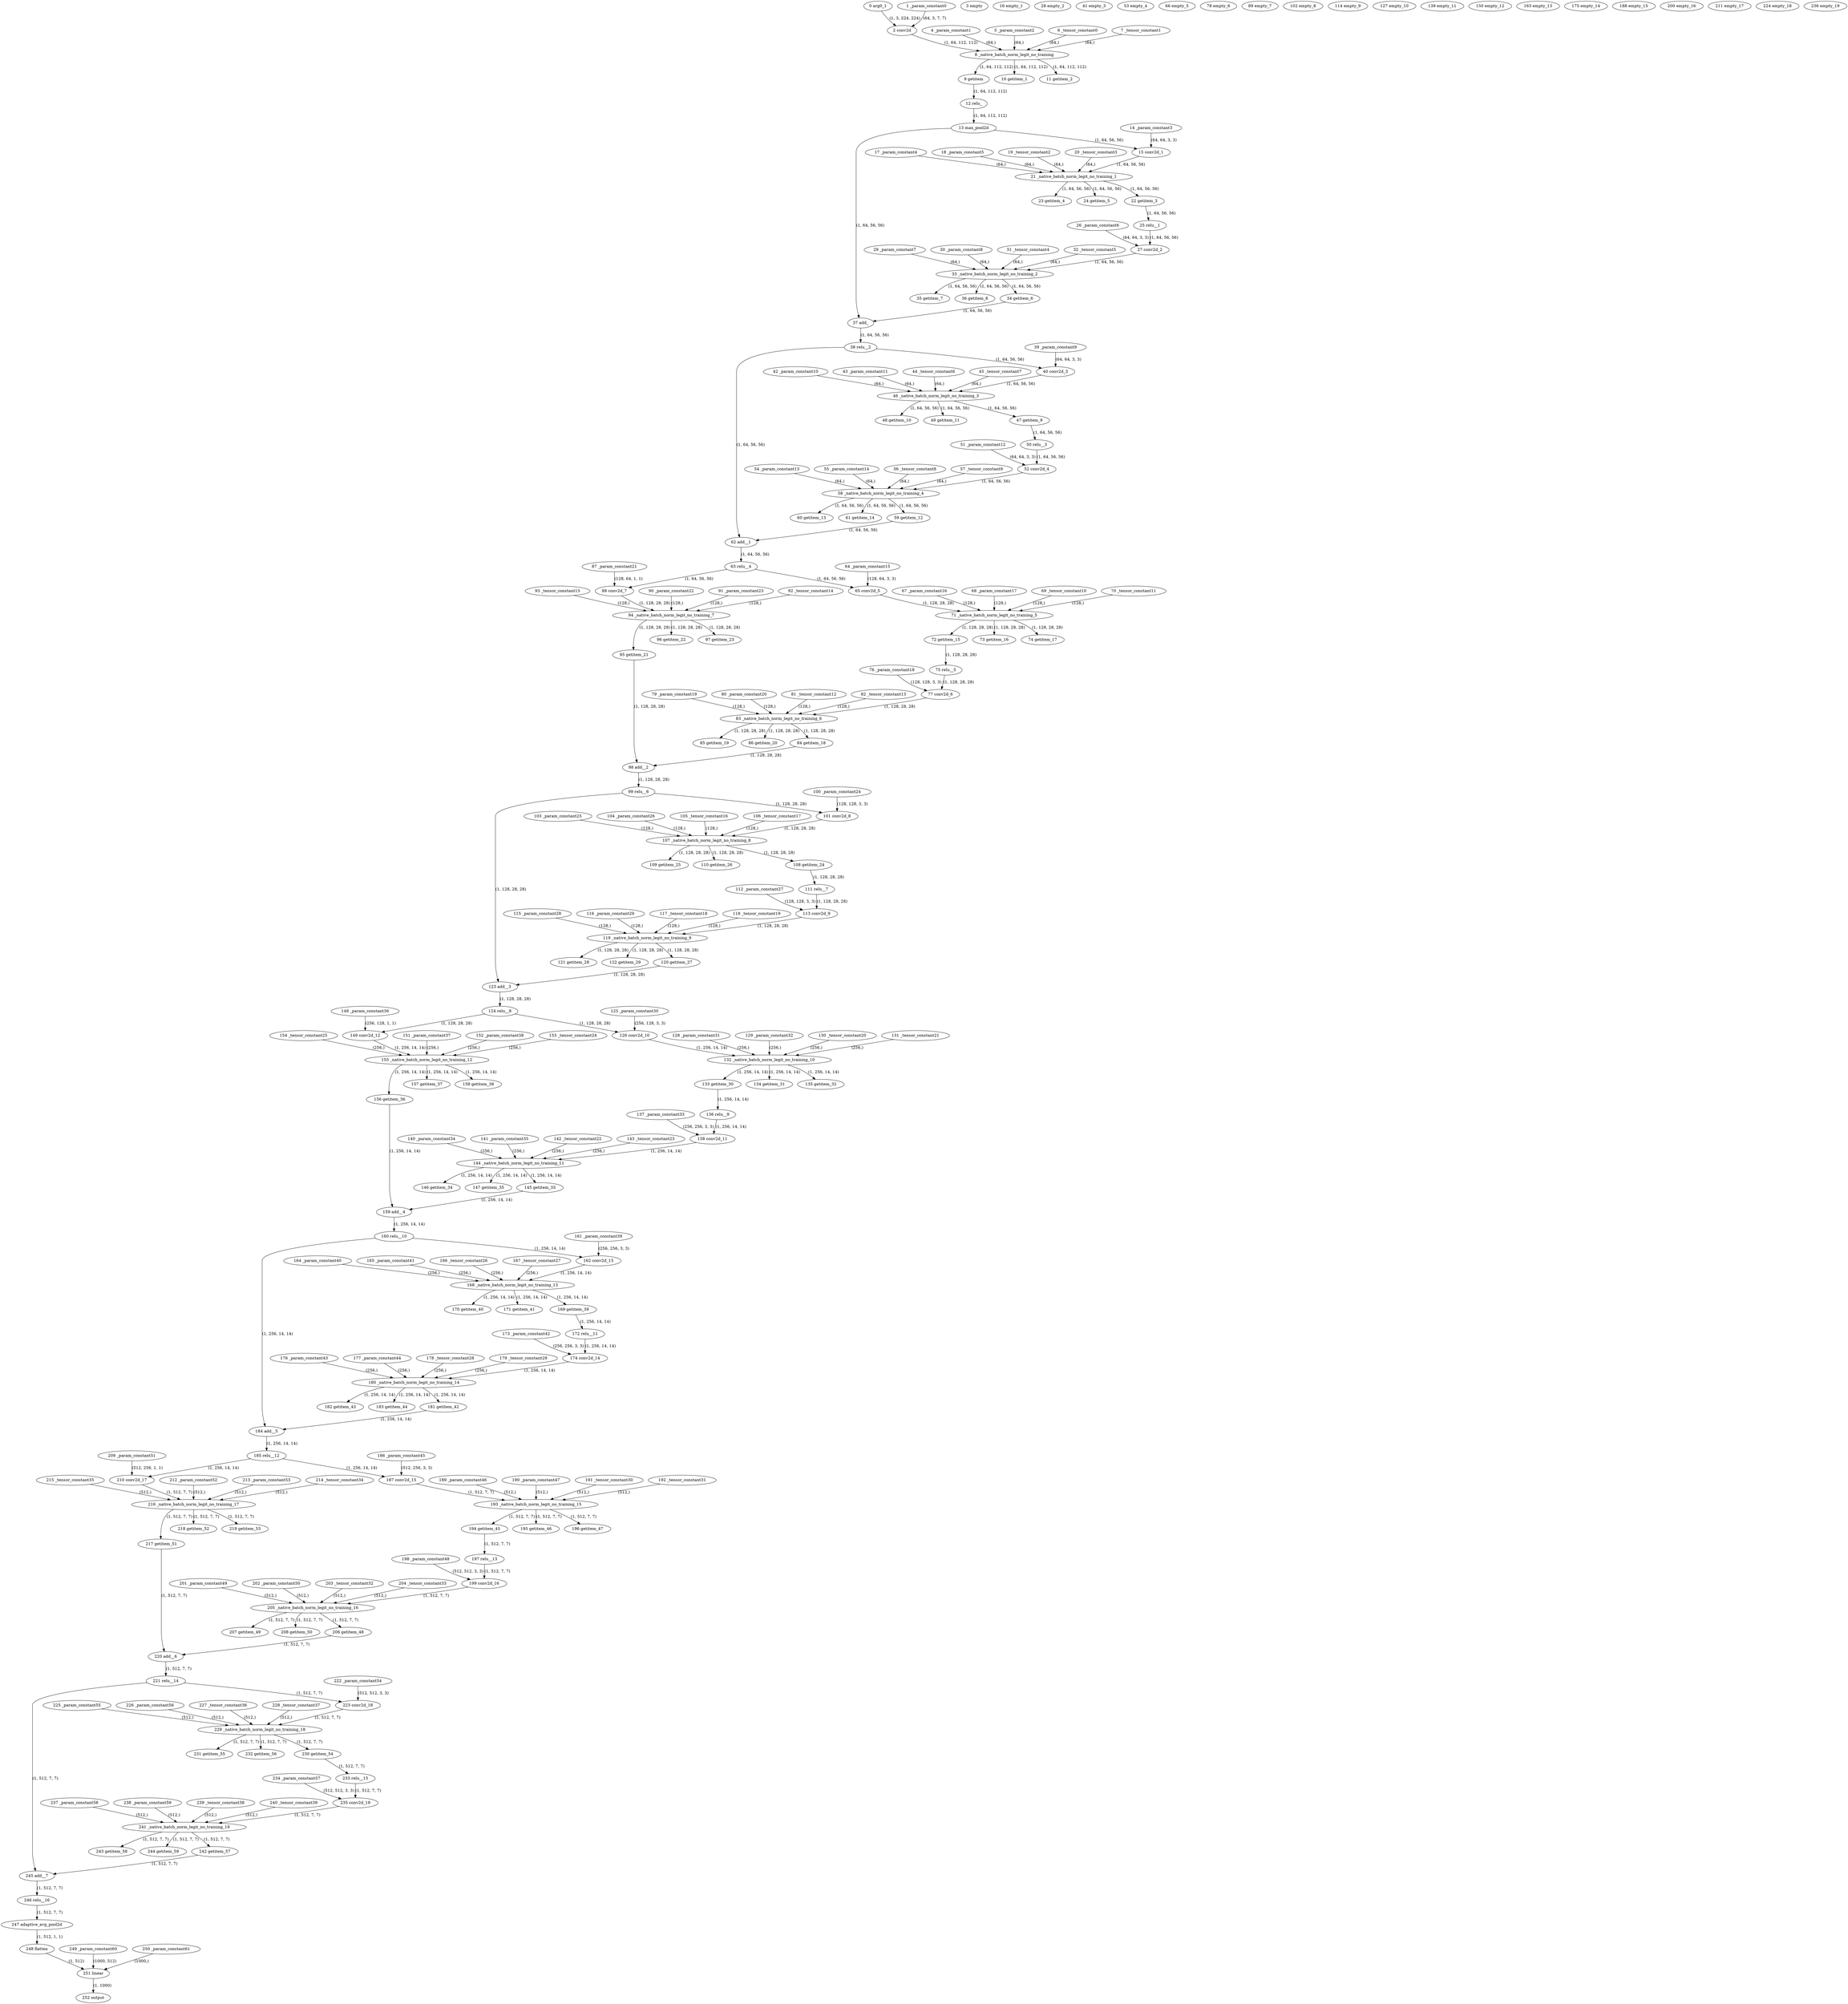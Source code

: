 strict digraph  {
"0 arg0_1" [id=0, type=input];
"1 _param_constant0" [id=1, type=get_attr];
"2 conv2d" [id=2, type=conv2d];
"3 empty" [id=3, type=empty];
"4 _param_constant1" [id=4, type=get_attr];
"5 _param_constant2" [id=5, type=get_attr];
"6 _tensor_constant0" [id=6, type=get_attr];
"7 _tensor_constant1" [id=7, type=get_attr];
"8 _native_batch_norm_legit_no_training" [id=8, type=_native_batch_norm_legit_no_training];
"9 getitem" [id=9, type=__getitem__];
"10 getitem_1" [id=10, type=__getitem__];
"11 getitem_2" [id=11, type=__getitem__];
"12 relu_" [id=12, type=relu_];
"13 max_pool2d" [id=13, type=max_pool2d];
"14 _param_constant3" [id=14, type=get_attr];
"15 conv2d_1" [id=15, type=conv2d];
"16 empty_1" [id=16, type=empty];
"17 _param_constant4" [id=17, type=get_attr];
"18 _param_constant5" [id=18, type=get_attr];
"19 _tensor_constant2" [id=19, type=get_attr];
"20 _tensor_constant3" [id=20, type=get_attr];
"21 _native_batch_norm_legit_no_training_1" [id=21, type=_native_batch_norm_legit_no_training];
"22 getitem_3" [id=22, type=__getitem__];
"23 getitem_4" [id=23, type=__getitem__];
"24 getitem_5" [id=24, type=__getitem__];
"25 relu__1" [id=25, type=relu_];
"26 _param_constant6" [id=26, type=get_attr];
"27 conv2d_2" [id=27, type=conv2d];
"28 empty_2" [id=28, type=empty];
"29 _param_constant7" [id=29, type=get_attr];
"30 _param_constant8" [id=30, type=get_attr];
"31 _tensor_constant4" [id=31, type=get_attr];
"32 _tensor_constant5" [id=32, type=get_attr];
"33 _native_batch_norm_legit_no_training_2" [id=33, type=_native_batch_norm_legit_no_training];
"34 getitem_6" [id=34, type=__getitem__];
"35 getitem_7" [id=35, type=__getitem__];
"36 getitem_8" [id=36, type=__getitem__];
"37 add_" [id=37, type=add_];
"38 relu__2" [id=38, type=relu_];
"39 _param_constant9" [id=39, type=get_attr];
"40 conv2d_3" [id=40, type=conv2d];
"41 empty_3" [id=41, type=empty];
"42 _param_constant10" [id=42, type=get_attr];
"43 _param_constant11" [id=43, type=get_attr];
"44 _tensor_constant6" [id=44, type=get_attr];
"45 _tensor_constant7" [id=45, type=get_attr];
"46 _native_batch_norm_legit_no_training_3" [id=46, type=_native_batch_norm_legit_no_training];
"47 getitem_9" [id=47, type=__getitem__];
"48 getitem_10" [id=48, type=__getitem__];
"49 getitem_11" [id=49, type=__getitem__];
"50 relu__3" [id=50, type=relu_];
"51 _param_constant12" [id=51, type=get_attr];
"52 conv2d_4" [id=52, type=conv2d];
"53 empty_4" [id=53, type=empty];
"54 _param_constant13" [id=54, type=get_attr];
"55 _param_constant14" [id=55, type=get_attr];
"56 _tensor_constant8" [id=56, type=get_attr];
"57 _tensor_constant9" [id=57, type=get_attr];
"58 _native_batch_norm_legit_no_training_4" [id=58, type=_native_batch_norm_legit_no_training];
"59 getitem_12" [id=59, type=__getitem__];
"60 getitem_13" [id=60, type=__getitem__];
"61 getitem_14" [id=61, type=__getitem__];
"62 add__1" [id=62, type=add_];
"63 relu__4" [id=63, type=relu_];
"64 _param_constant15" [id=64, type=get_attr];
"65 conv2d_5" [id=65, type=conv2d];
"66 empty_5" [id=66, type=empty];
"67 _param_constant16" [id=67, type=get_attr];
"68 _param_constant17" [id=68, type=get_attr];
"69 _tensor_constant10" [id=69, type=get_attr];
"70 _tensor_constant11" [id=70, type=get_attr];
"71 _native_batch_norm_legit_no_training_5" [id=71, type=_native_batch_norm_legit_no_training];
"72 getitem_15" [id=72, type=__getitem__];
"73 getitem_16" [id=73, type=__getitem__];
"74 getitem_17" [id=74, type=__getitem__];
"75 relu__5" [id=75, type=relu_];
"76 _param_constant18" [id=76, type=get_attr];
"77 conv2d_6" [id=77, type=conv2d];
"78 empty_6" [id=78, type=empty];
"79 _param_constant19" [id=79, type=get_attr];
"80 _param_constant20" [id=80, type=get_attr];
"81 _tensor_constant12" [id=81, type=get_attr];
"82 _tensor_constant13" [id=82, type=get_attr];
"83 _native_batch_norm_legit_no_training_6" [id=83, type=_native_batch_norm_legit_no_training];
"84 getitem_18" [id=84, type=__getitem__];
"85 getitem_19" [id=85, type=__getitem__];
"86 getitem_20" [id=86, type=__getitem__];
"87 _param_constant21" [id=87, type=get_attr];
"88 conv2d_7" [id=88, type=conv2d];
"89 empty_7" [id=89, type=empty];
"90 _param_constant22" [id=90, type=get_attr];
"91 _param_constant23" [id=91, type=get_attr];
"92 _tensor_constant14" [id=92, type=get_attr];
"93 _tensor_constant15" [id=93, type=get_attr];
"94 _native_batch_norm_legit_no_training_7" [id=94, type=_native_batch_norm_legit_no_training];
"95 getitem_21" [id=95, type=__getitem__];
"96 getitem_22" [id=96, type=__getitem__];
"97 getitem_23" [id=97, type=__getitem__];
"98 add__2" [id=98, type=add_];
"99 relu__6" [id=99, type=relu_];
"100 _param_constant24" [id=100, type=get_attr];
"101 conv2d_8" [id=101, type=conv2d];
"102 empty_8" [id=102, type=empty];
"103 _param_constant25" [id=103, type=get_attr];
"104 _param_constant26" [id=104, type=get_attr];
"105 _tensor_constant16" [id=105, type=get_attr];
"106 _tensor_constant17" [id=106, type=get_attr];
"107 _native_batch_norm_legit_no_training_8" [id=107, type=_native_batch_norm_legit_no_training];
"108 getitem_24" [id=108, type=__getitem__];
"109 getitem_25" [id=109, type=__getitem__];
"110 getitem_26" [id=110, type=__getitem__];
"111 relu__7" [id=111, type=relu_];
"112 _param_constant27" [id=112, type=get_attr];
"113 conv2d_9" [id=113, type=conv2d];
"114 empty_9" [id=114, type=empty];
"115 _param_constant28" [id=115, type=get_attr];
"116 _param_constant29" [id=116, type=get_attr];
"117 _tensor_constant18" [id=117, type=get_attr];
"118 _tensor_constant19" [id=118, type=get_attr];
"119 _native_batch_norm_legit_no_training_9" [id=119, type=_native_batch_norm_legit_no_training];
"120 getitem_27" [id=120, type=__getitem__];
"121 getitem_28" [id=121, type=__getitem__];
"122 getitem_29" [id=122, type=__getitem__];
"123 add__3" [id=123, type=add_];
"124 relu__8" [id=124, type=relu_];
"125 _param_constant30" [id=125, type=get_attr];
"126 conv2d_10" [id=126, type=conv2d];
"127 empty_10" [id=127, type=empty];
"128 _param_constant31" [id=128, type=get_attr];
"129 _param_constant32" [id=129, type=get_attr];
"130 _tensor_constant20" [id=130, type=get_attr];
"131 _tensor_constant21" [id=131, type=get_attr];
"132 _native_batch_norm_legit_no_training_10" [id=132, type=_native_batch_norm_legit_no_training];
"133 getitem_30" [id=133, type=__getitem__];
"134 getitem_31" [id=134, type=__getitem__];
"135 getitem_32" [id=135, type=__getitem__];
"136 relu__9" [id=136, type=relu_];
"137 _param_constant33" [id=137, type=get_attr];
"138 conv2d_11" [id=138, type=conv2d];
"139 empty_11" [id=139, type=empty];
"140 _param_constant34" [id=140, type=get_attr];
"141 _param_constant35" [id=141, type=get_attr];
"142 _tensor_constant22" [id=142, type=get_attr];
"143 _tensor_constant23" [id=143, type=get_attr];
"144 _native_batch_norm_legit_no_training_11" [id=144, type=_native_batch_norm_legit_no_training];
"145 getitem_33" [id=145, type=__getitem__];
"146 getitem_34" [id=146, type=__getitem__];
"147 getitem_35" [id=147, type=__getitem__];
"148 _param_constant36" [id=148, type=get_attr];
"149 conv2d_12" [id=149, type=conv2d];
"150 empty_12" [id=150, type=empty];
"151 _param_constant37" [id=151, type=get_attr];
"152 _param_constant38" [id=152, type=get_attr];
"153 _tensor_constant24" [id=153, type=get_attr];
"154 _tensor_constant25" [id=154, type=get_attr];
"155 _native_batch_norm_legit_no_training_12" [id=155, type=_native_batch_norm_legit_no_training];
"156 getitem_36" [id=156, type=__getitem__];
"157 getitem_37" [id=157, type=__getitem__];
"158 getitem_38" [id=158, type=__getitem__];
"159 add__4" [id=159, type=add_];
"160 relu__10" [id=160, type=relu_];
"161 _param_constant39" [id=161, type=get_attr];
"162 conv2d_13" [id=162, type=conv2d];
"163 empty_13" [id=163, type=empty];
"164 _param_constant40" [id=164, type=get_attr];
"165 _param_constant41" [id=165, type=get_attr];
"166 _tensor_constant26" [id=166, type=get_attr];
"167 _tensor_constant27" [id=167, type=get_attr];
"168 _native_batch_norm_legit_no_training_13" [id=168, type=_native_batch_norm_legit_no_training];
"169 getitem_39" [id=169, type=__getitem__];
"170 getitem_40" [id=170, type=__getitem__];
"171 getitem_41" [id=171, type=__getitem__];
"172 relu__11" [id=172, type=relu_];
"173 _param_constant42" [id=173, type=get_attr];
"174 conv2d_14" [id=174, type=conv2d];
"175 empty_14" [id=175, type=empty];
"176 _param_constant43" [id=176, type=get_attr];
"177 _param_constant44" [id=177, type=get_attr];
"178 _tensor_constant28" [id=178, type=get_attr];
"179 _tensor_constant29" [id=179, type=get_attr];
"180 _native_batch_norm_legit_no_training_14" [id=180, type=_native_batch_norm_legit_no_training];
"181 getitem_42" [id=181, type=__getitem__];
"182 getitem_43" [id=182, type=__getitem__];
"183 getitem_44" [id=183, type=__getitem__];
"184 add__5" [id=184, type=add_];
"185 relu__12" [id=185, type=relu_];
"186 _param_constant45" [id=186, type=get_attr];
"187 conv2d_15" [id=187, type=conv2d];
"188 empty_15" [id=188, type=empty];
"189 _param_constant46" [id=189, type=get_attr];
"190 _param_constant47" [id=190, type=get_attr];
"191 _tensor_constant30" [id=191, type=get_attr];
"192 _tensor_constant31" [id=192, type=get_attr];
"193 _native_batch_norm_legit_no_training_15" [id=193, type=_native_batch_norm_legit_no_training];
"194 getitem_45" [id=194, type=__getitem__];
"195 getitem_46" [id=195, type=__getitem__];
"196 getitem_47" [id=196, type=__getitem__];
"197 relu__13" [id=197, type=relu_];
"198 _param_constant48" [id=198, type=get_attr];
"199 conv2d_16" [id=199, type=conv2d];
"200 empty_16" [id=200, type=empty];
"201 _param_constant49" [id=201, type=get_attr];
"202 _param_constant50" [id=202, type=get_attr];
"203 _tensor_constant32" [id=203, type=get_attr];
"204 _tensor_constant33" [id=204, type=get_attr];
"205 _native_batch_norm_legit_no_training_16" [id=205, type=_native_batch_norm_legit_no_training];
"206 getitem_48" [id=206, type=__getitem__];
"207 getitem_49" [id=207, type=__getitem__];
"208 getitem_50" [id=208, type=__getitem__];
"209 _param_constant51" [id=209, type=get_attr];
"210 conv2d_17" [id=210, type=conv2d];
"211 empty_17" [id=211, type=empty];
"212 _param_constant52" [id=212, type=get_attr];
"213 _param_constant53" [id=213, type=get_attr];
"214 _tensor_constant34" [id=214, type=get_attr];
"215 _tensor_constant35" [id=215, type=get_attr];
"216 _native_batch_norm_legit_no_training_17" [id=216, type=_native_batch_norm_legit_no_training];
"217 getitem_51" [id=217, type=__getitem__];
"218 getitem_52" [id=218, type=__getitem__];
"219 getitem_53" [id=219, type=__getitem__];
"220 add__6" [id=220, type=add_];
"221 relu__14" [id=221, type=relu_];
"222 _param_constant54" [id=222, type=get_attr];
"223 conv2d_18" [id=223, type=conv2d];
"224 empty_18" [id=224, type=empty];
"225 _param_constant55" [id=225, type=get_attr];
"226 _param_constant56" [id=226, type=get_attr];
"227 _tensor_constant36" [id=227, type=get_attr];
"228 _tensor_constant37" [id=228, type=get_attr];
"229 _native_batch_norm_legit_no_training_18" [id=229, type=_native_batch_norm_legit_no_training];
"230 getitem_54" [id=230, type=__getitem__];
"231 getitem_55" [id=231, type=__getitem__];
"232 getitem_56" [id=232, type=__getitem__];
"233 relu__15" [id=233, type=relu_];
"234 _param_constant57" [id=234, type=get_attr];
"235 conv2d_19" [id=235, type=conv2d];
"236 empty_19" [id=236, type=empty];
"237 _param_constant58" [id=237, type=get_attr];
"238 _param_constant59" [id=238, type=get_attr];
"239 _tensor_constant38" [id=239, type=get_attr];
"240 _tensor_constant39" [id=240, type=get_attr];
"241 _native_batch_norm_legit_no_training_19" [id=241, type=_native_batch_norm_legit_no_training];
"242 getitem_57" [id=242, type=__getitem__];
"243 getitem_58" [id=243, type=__getitem__];
"244 getitem_59" [id=244, type=__getitem__];
"245 add__7" [id=245, type=add_];
"246 relu__16" [id=246, type=relu_];
"247 adaptive_avg_pool2d" [id=247, type=adaptive_avg_pool2d];
"248 flatten" [id=248, type=flatten];
"249 _param_constant60" [id=249, type=get_attr];
"250 _param_constant61" [id=250, type=get_attr];
"251 linear" [id=251, type=linear];
"252 output" [id=252, type=output];
"0 arg0_1" -> "2 conv2d"  [label="(1, 3, 224, 224)", style=solid];
"1 _param_constant0" -> "2 conv2d"  [label="(64, 3, 7, 7)", style=solid];
"2 conv2d" -> "8 _native_batch_norm_legit_no_training"  [label="(1, 64, 112, 112)", style=solid];
"4 _param_constant1" -> "8 _native_batch_norm_legit_no_training"  [label="(64,)", style=solid];
"5 _param_constant2" -> "8 _native_batch_norm_legit_no_training"  [label="(64,)", style=solid];
"6 _tensor_constant0" -> "8 _native_batch_norm_legit_no_training"  [label="(64,)", style=solid];
"7 _tensor_constant1" -> "8 _native_batch_norm_legit_no_training"  [label="(64,)", style=solid];
"8 _native_batch_norm_legit_no_training" -> "9 getitem"  [label="(1, 64, 112, 112)", style=solid];
"8 _native_batch_norm_legit_no_training" -> "10 getitem_1"  [label="(1, 64, 112, 112)", style=solid];
"8 _native_batch_norm_legit_no_training" -> "11 getitem_2"  [label="(1, 64, 112, 112)", style=solid];
"9 getitem" -> "12 relu_"  [label="(1, 64, 112, 112)", style=solid];
"12 relu_" -> "13 max_pool2d"  [label="(1, 64, 112, 112)", style=solid];
"13 max_pool2d" -> "15 conv2d_1"  [label="(1, 64, 56, 56)", style=solid];
"13 max_pool2d" -> "37 add_"  [label="(1, 64, 56, 56)", style=solid];
"14 _param_constant3" -> "15 conv2d_1"  [label="(64, 64, 3, 3)", style=solid];
"15 conv2d_1" -> "21 _native_batch_norm_legit_no_training_1"  [label="(1, 64, 56, 56)", style=solid];
"17 _param_constant4" -> "21 _native_batch_norm_legit_no_training_1"  [label="(64,)", style=solid];
"18 _param_constant5" -> "21 _native_batch_norm_legit_no_training_1"  [label="(64,)", style=solid];
"19 _tensor_constant2" -> "21 _native_batch_norm_legit_no_training_1"  [label="(64,)", style=solid];
"20 _tensor_constant3" -> "21 _native_batch_norm_legit_no_training_1"  [label="(64,)", style=solid];
"21 _native_batch_norm_legit_no_training_1" -> "22 getitem_3"  [label="(1, 64, 56, 56)", style=solid];
"21 _native_batch_norm_legit_no_training_1" -> "23 getitem_4"  [label="(1, 64, 56, 56)", style=solid];
"21 _native_batch_norm_legit_no_training_1" -> "24 getitem_5"  [label="(1, 64, 56, 56)", style=solid];
"22 getitem_3" -> "25 relu__1"  [label="(1, 64, 56, 56)", style=solid];
"25 relu__1" -> "27 conv2d_2"  [label="(1, 64, 56, 56)", style=solid];
"26 _param_constant6" -> "27 conv2d_2"  [label="(64, 64, 3, 3)", style=solid];
"27 conv2d_2" -> "33 _native_batch_norm_legit_no_training_2"  [label="(1, 64, 56, 56)", style=solid];
"29 _param_constant7" -> "33 _native_batch_norm_legit_no_training_2"  [label="(64,)", style=solid];
"30 _param_constant8" -> "33 _native_batch_norm_legit_no_training_2"  [label="(64,)", style=solid];
"31 _tensor_constant4" -> "33 _native_batch_norm_legit_no_training_2"  [label="(64,)", style=solid];
"32 _tensor_constant5" -> "33 _native_batch_norm_legit_no_training_2"  [label="(64,)", style=solid];
"33 _native_batch_norm_legit_no_training_2" -> "34 getitem_6"  [label="(1, 64, 56, 56)", style=solid];
"33 _native_batch_norm_legit_no_training_2" -> "35 getitem_7"  [label="(1, 64, 56, 56)", style=solid];
"33 _native_batch_norm_legit_no_training_2" -> "36 getitem_8"  [label="(1, 64, 56, 56)", style=solid];
"34 getitem_6" -> "37 add_"  [label="(1, 64, 56, 56)", style=solid];
"37 add_" -> "38 relu__2"  [label="(1, 64, 56, 56)", style=solid];
"38 relu__2" -> "40 conv2d_3"  [label="(1, 64, 56, 56)", style=solid];
"38 relu__2" -> "62 add__1"  [label="(1, 64, 56, 56)", style=solid];
"39 _param_constant9" -> "40 conv2d_3"  [label="(64, 64, 3, 3)", style=solid];
"40 conv2d_3" -> "46 _native_batch_norm_legit_no_training_3"  [label="(1, 64, 56, 56)", style=solid];
"42 _param_constant10" -> "46 _native_batch_norm_legit_no_training_3"  [label="(64,)", style=solid];
"43 _param_constant11" -> "46 _native_batch_norm_legit_no_training_3"  [label="(64,)", style=solid];
"44 _tensor_constant6" -> "46 _native_batch_norm_legit_no_training_3"  [label="(64,)", style=solid];
"45 _tensor_constant7" -> "46 _native_batch_norm_legit_no_training_3"  [label="(64,)", style=solid];
"46 _native_batch_norm_legit_no_training_3" -> "47 getitem_9"  [label="(1, 64, 56, 56)", style=solid];
"46 _native_batch_norm_legit_no_training_3" -> "48 getitem_10"  [label="(1, 64, 56, 56)", style=solid];
"46 _native_batch_norm_legit_no_training_3" -> "49 getitem_11"  [label="(1, 64, 56, 56)", style=solid];
"47 getitem_9" -> "50 relu__3"  [label="(1, 64, 56, 56)", style=solid];
"50 relu__3" -> "52 conv2d_4"  [label="(1, 64, 56, 56)", style=solid];
"51 _param_constant12" -> "52 conv2d_4"  [label="(64, 64, 3, 3)", style=solid];
"52 conv2d_4" -> "58 _native_batch_norm_legit_no_training_4"  [label="(1, 64, 56, 56)", style=solid];
"54 _param_constant13" -> "58 _native_batch_norm_legit_no_training_4"  [label="(64,)", style=solid];
"55 _param_constant14" -> "58 _native_batch_norm_legit_no_training_4"  [label="(64,)", style=solid];
"56 _tensor_constant8" -> "58 _native_batch_norm_legit_no_training_4"  [label="(64,)", style=solid];
"57 _tensor_constant9" -> "58 _native_batch_norm_legit_no_training_4"  [label="(64,)", style=solid];
"58 _native_batch_norm_legit_no_training_4" -> "59 getitem_12"  [label="(1, 64, 56, 56)", style=solid];
"58 _native_batch_norm_legit_no_training_4" -> "60 getitem_13"  [label="(1, 64, 56, 56)", style=solid];
"58 _native_batch_norm_legit_no_training_4" -> "61 getitem_14"  [label="(1, 64, 56, 56)", style=solid];
"59 getitem_12" -> "62 add__1"  [label="(1, 64, 56, 56)", style=solid];
"62 add__1" -> "63 relu__4"  [label="(1, 64, 56, 56)", style=solid];
"63 relu__4" -> "65 conv2d_5"  [label="(1, 64, 56, 56)", style=solid];
"63 relu__4" -> "88 conv2d_7"  [label="(1, 64, 56, 56)", style=solid];
"64 _param_constant15" -> "65 conv2d_5"  [label="(128, 64, 3, 3)", style=solid];
"65 conv2d_5" -> "71 _native_batch_norm_legit_no_training_5"  [label="(1, 128, 28, 28)", style=solid];
"67 _param_constant16" -> "71 _native_batch_norm_legit_no_training_5"  [label="(128,)", style=solid];
"68 _param_constant17" -> "71 _native_batch_norm_legit_no_training_5"  [label="(128,)", style=solid];
"69 _tensor_constant10" -> "71 _native_batch_norm_legit_no_training_5"  [label="(128,)", style=solid];
"70 _tensor_constant11" -> "71 _native_batch_norm_legit_no_training_5"  [label="(128,)", style=solid];
"71 _native_batch_norm_legit_no_training_5" -> "72 getitem_15"  [label="(1, 128, 28, 28)", style=solid];
"71 _native_batch_norm_legit_no_training_5" -> "73 getitem_16"  [label="(1, 128, 28, 28)", style=solid];
"71 _native_batch_norm_legit_no_training_5" -> "74 getitem_17"  [label="(1, 128, 28, 28)", style=solid];
"72 getitem_15" -> "75 relu__5"  [label="(1, 128, 28, 28)", style=solid];
"75 relu__5" -> "77 conv2d_6"  [label="(1, 128, 28, 28)", style=solid];
"76 _param_constant18" -> "77 conv2d_6"  [label="(128, 128, 3, 3)", style=solid];
"77 conv2d_6" -> "83 _native_batch_norm_legit_no_training_6"  [label="(1, 128, 28, 28)", style=solid];
"79 _param_constant19" -> "83 _native_batch_norm_legit_no_training_6"  [label="(128,)", style=solid];
"80 _param_constant20" -> "83 _native_batch_norm_legit_no_training_6"  [label="(128,)", style=solid];
"81 _tensor_constant12" -> "83 _native_batch_norm_legit_no_training_6"  [label="(128,)", style=solid];
"82 _tensor_constant13" -> "83 _native_batch_norm_legit_no_training_6"  [label="(128,)", style=solid];
"83 _native_batch_norm_legit_no_training_6" -> "84 getitem_18"  [label="(1, 128, 28, 28)", style=solid];
"83 _native_batch_norm_legit_no_training_6" -> "85 getitem_19"  [label="(1, 128, 28, 28)", style=solid];
"83 _native_batch_norm_legit_no_training_6" -> "86 getitem_20"  [label="(1, 128, 28, 28)", style=solid];
"84 getitem_18" -> "98 add__2"  [label="(1, 128, 28, 28)", style=solid];
"87 _param_constant21" -> "88 conv2d_7"  [label="(128, 64, 1, 1)", style=solid];
"88 conv2d_7" -> "94 _native_batch_norm_legit_no_training_7"  [label="(1, 128, 28, 28)", style=solid];
"90 _param_constant22" -> "94 _native_batch_norm_legit_no_training_7"  [label="(128,)", style=solid];
"91 _param_constant23" -> "94 _native_batch_norm_legit_no_training_7"  [label="(128,)", style=solid];
"92 _tensor_constant14" -> "94 _native_batch_norm_legit_no_training_7"  [label="(128,)", style=solid];
"93 _tensor_constant15" -> "94 _native_batch_norm_legit_no_training_7"  [label="(128,)", style=solid];
"94 _native_batch_norm_legit_no_training_7" -> "95 getitem_21"  [label="(1, 128, 28, 28)", style=solid];
"94 _native_batch_norm_legit_no_training_7" -> "96 getitem_22"  [label="(1, 128, 28, 28)", style=solid];
"94 _native_batch_norm_legit_no_training_7" -> "97 getitem_23"  [label="(1, 128, 28, 28)", style=solid];
"95 getitem_21" -> "98 add__2"  [label="(1, 128, 28, 28)", style=solid];
"98 add__2" -> "99 relu__6"  [label="(1, 128, 28, 28)", style=solid];
"99 relu__6" -> "101 conv2d_8"  [label="(1, 128, 28, 28)", style=solid];
"99 relu__6" -> "123 add__3"  [label="(1, 128, 28, 28)", style=solid];
"100 _param_constant24" -> "101 conv2d_8"  [label="(128, 128, 3, 3)", style=solid];
"101 conv2d_8" -> "107 _native_batch_norm_legit_no_training_8"  [label="(1, 128, 28, 28)", style=solid];
"103 _param_constant25" -> "107 _native_batch_norm_legit_no_training_8"  [label="(128,)", style=solid];
"104 _param_constant26" -> "107 _native_batch_norm_legit_no_training_8"  [label="(128,)", style=solid];
"105 _tensor_constant16" -> "107 _native_batch_norm_legit_no_training_8"  [label="(128,)", style=solid];
"106 _tensor_constant17" -> "107 _native_batch_norm_legit_no_training_8"  [label="(128,)", style=solid];
"107 _native_batch_norm_legit_no_training_8" -> "108 getitem_24"  [label="(1, 128, 28, 28)", style=solid];
"107 _native_batch_norm_legit_no_training_8" -> "109 getitem_25"  [label="(1, 128, 28, 28)", style=solid];
"107 _native_batch_norm_legit_no_training_8" -> "110 getitem_26"  [label="(1, 128, 28, 28)", style=solid];
"108 getitem_24" -> "111 relu__7"  [label="(1, 128, 28, 28)", style=solid];
"111 relu__7" -> "113 conv2d_9"  [label="(1, 128, 28, 28)", style=solid];
"112 _param_constant27" -> "113 conv2d_9"  [label="(128, 128, 3, 3)", style=solid];
"113 conv2d_9" -> "119 _native_batch_norm_legit_no_training_9"  [label="(1, 128, 28, 28)", style=solid];
"115 _param_constant28" -> "119 _native_batch_norm_legit_no_training_9"  [label="(128,)", style=solid];
"116 _param_constant29" -> "119 _native_batch_norm_legit_no_training_9"  [label="(128,)", style=solid];
"117 _tensor_constant18" -> "119 _native_batch_norm_legit_no_training_9"  [label="(128,)", style=solid];
"118 _tensor_constant19" -> "119 _native_batch_norm_legit_no_training_9"  [label="(128,)", style=solid];
"119 _native_batch_norm_legit_no_training_9" -> "120 getitem_27"  [label="(1, 128, 28, 28)", style=solid];
"119 _native_batch_norm_legit_no_training_9" -> "121 getitem_28"  [label="(1, 128, 28, 28)", style=solid];
"119 _native_batch_norm_legit_no_training_9" -> "122 getitem_29"  [label="(1, 128, 28, 28)", style=solid];
"120 getitem_27" -> "123 add__3"  [label="(1, 128, 28, 28)", style=solid];
"123 add__3" -> "124 relu__8"  [label="(1, 128, 28, 28)", style=solid];
"124 relu__8" -> "126 conv2d_10"  [label="(1, 128, 28, 28)", style=solid];
"124 relu__8" -> "149 conv2d_12"  [label="(1, 128, 28, 28)", style=solid];
"125 _param_constant30" -> "126 conv2d_10"  [label="(256, 128, 3, 3)", style=solid];
"126 conv2d_10" -> "132 _native_batch_norm_legit_no_training_10"  [label="(1, 256, 14, 14)", style=solid];
"128 _param_constant31" -> "132 _native_batch_norm_legit_no_training_10"  [label="(256,)", style=solid];
"129 _param_constant32" -> "132 _native_batch_norm_legit_no_training_10"  [label="(256,)", style=solid];
"130 _tensor_constant20" -> "132 _native_batch_norm_legit_no_training_10"  [label="(256,)", style=solid];
"131 _tensor_constant21" -> "132 _native_batch_norm_legit_no_training_10"  [label="(256,)", style=solid];
"132 _native_batch_norm_legit_no_training_10" -> "133 getitem_30"  [label="(1, 256, 14, 14)", style=solid];
"132 _native_batch_norm_legit_no_training_10" -> "134 getitem_31"  [label="(1, 256, 14, 14)", style=solid];
"132 _native_batch_norm_legit_no_training_10" -> "135 getitem_32"  [label="(1, 256, 14, 14)", style=solid];
"133 getitem_30" -> "136 relu__9"  [label="(1, 256, 14, 14)", style=solid];
"136 relu__9" -> "138 conv2d_11"  [label="(1, 256, 14, 14)", style=solid];
"137 _param_constant33" -> "138 conv2d_11"  [label="(256, 256, 3, 3)", style=solid];
"138 conv2d_11" -> "144 _native_batch_norm_legit_no_training_11"  [label="(1, 256, 14, 14)", style=solid];
"140 _param_constant34" -> "144 _native_batch_norm_legit_no_training_11"  [label="(256,)", style=solid];
"141 _param_constant35" -> "144 _native_batch_norm_legit_no_training_11"  [label="(256,)", style=solid];
"142 _tensor_constant22" -> "144 _native_batch_norm_legit_no_training_11"  [label="(256,)", style=solid];
"143 _tensor_constant23" -> "144 _native_batch_norm_legit_no_training_11"  [label="(256,)", style=solid];
"144 _native_batch_norm_legit_no_training_11" -> "145 getitem_33"  [label="(1, 256, 14, 14)", style=solid];
"144 _native_batch_norm_legit_no_training_11" -> "146 getitem_34"  [label="(1, 256, 14, 14)", style=solid];
"144 _native_batch_norm_legit_no_training_11" -> "147 getitem_35"  [label="(1, 256, 14, 14)", style=solid];
"145 getitem_33" -> "159 add__4"  [label="(1, 256, 14, 14)", style=solid];
"148 _param_constant36" -> "149 conv2d_12"  [label="(256, 128, 1, 1)", style=solid];
"149 conv2d_12" -> "155 _native_batch_norm_legit_no_training_12"  [label="(1, 256, 14, 14)", style=solid];
"151 _param_constant37" -> "155 _native_batch_norm_legit_no_training_12"  [label="(256,)", style=solid];
"152 _param_constant38" -> "155 _native_batch_norm_legit_no_training_12"  [label="(256,)", style=solid];
"153 _tensor_constant24" -> "155 _native_batch_norm_legit_no_training_12"  [label="(256,)", style=solid];
"154 _tensor_constant25" -> "155 _native_batch_norm_legit_no_training_12"  [label="(256,)", style=solid];
"155 _native_batch_norm_legit_no_training_12" -> "156 getitem_36"  [label="(1, 256, 14, 14)", style=solid];
"155 _native_batch_norm_legit_no_training_12" -> "157 getitem_37"  [label="(1, 256, 14, 14)", style=solid];
"155 _native_batch_norm_legit_no_training_12" -> "158 getitem_38"  [label="(1, 256, 14, 14)", style=solid];
"156 getitem_36" -> "159 add__4"  [label="(1, 256, 14, 14)", style=solid];
"159 add__4" -> "160 relu__10"  [label="(1, 256, 14, 14)", style=solid];
"160 relu__10" -> "162 conv2d_13"  [label="(1, 256, 14, 14)", style=solid];
"160 relu__10" -> "184 add__5"  [label="(1, 256, 14, 14)", style=solid];
"161 _param_constant39" -> "162 conv2d_13"  [label="(256, 256, 3, 3)", style=solid];
"162 conv2d_13" -> "168 _native_batch_norm_legit_no_training_13"  [label="(1, 256, 14, 14)", style=solid];
"164 _param_constant40" -> "168 _native_batch_norm_legit_no_training_13"  [label="(256,)", style=solid];
"165 _param_constant41" -> "168 _native_batch_norm_legit_no_training_13"  [label="(256,)", style=solid];
"166 _tensor_constant26" -> "168 _native_batch_norm_legit_no_training_13"  [label="(256,)", style=solid];
"167 _tensor_constant27" -> "168 _native_batch_norm_legit_no_training_13"  [label="(256,)", style=solid];
"168 _native_batch_norm_legit_no_training_13" -> "169 getitem_39"  [label="(1, 256, 14, 14)", style=solid];
"168 _native_batch_norm_legit_no_training_13" -> "170 getitem_40"  [label="(1, 256, 14, 14)", style=solid];
"168 _native_batch_norm_legit_no_training_13" -> "171 getitem_41"  [label="(1, 256, 14, 14)", style=solid];
"169 getitem_39" -> "172 relu__11"  [label="(1, 256, 14, 14)", style=solid];
"172 relu__11" -> "174 conv2d_14"  [label="(1, 256, 14, 14)", style=solid];
"173 _param_constant42" -> "174 conv2d_14"  [label="(256, 256, 3, 3)", style=solid];
"174 conv2d_14" -> "180 _native_batch_norm_legit_no_training_14"  [label="(1, 256, 14, 14)", style=solid];
"176 _param_constant43" -> "180 _native_batch_norm_legit_no_training_14"  [label="(256,)", style=solid];
"177 _param_constant44" -> "180 _native_batch_norm_legit_no_training_14"  [label="(256,)", style=solid];
"178 _tensor_constant28" -> "180 _native_batch_norm_legit_no_training_14"  [label="(256,)", style=solid];
"179 _tensor_constant29" -> "180 _native_batch_norm_legit_no_training_14"  [label="(256,)", style=solid];
"180 _native_batch_norm_legit_no_training_14" -> "181 getitem_42"  [label="(1, 256, 14, 14)", style=solid];
"180 _native_batch_norm_legit_no_training_14" -> "182 getitem_43"  [label="(1, 256, 14, 14)", style=solid];
"180 _native_batch_norm_legit_no_training_14" -> "183 getitem_44"  [label="(1, 256, 14, 14)", style=solid];
"181 getitem_42" -> "184 add__5"  [label="(1, 256, 14, 14)", style=solid];
"184 add__5" -> "185 relu__12"  [label="(1, 256, 14, 14)", style=solid];
"185 relu__12" -> "187 conv2d_15"  [label="(1, 256, 14, 14)", style=solid];
"185 relu__12" -> "210 conv2d_17"  [label="(1, 256, 14, 14)", style=solid];
"186 _param_constant45" -> "187 conv2d_15"  [label="(512, 256, 3, 3)", style=solid];
"187 conv2d_15" -> "193 _native_batch_norm_legit_no_training_15"  [label="(1, 512, 7, 7)", style=solid];
"189 _param_constant46" -> "193 _native_batch_norm_legit_no_training_15"  [label="(512,)", style=solid];
"190 _param_constant47" -> "193 _native_batch_norm_legit_no_training_15"  [label="(512,)", style=solid];
"191 _tensor_constant30" -> "193 _native_batch_norm_legit_no_training_15"  [label="(512,)", style=solid];
"192 _tensor_constant31" -> "193 _native_batch_norm_legit_no_training_15"  [label="(512,)", style=solid];
"193 _native_batch_norm_legit_no_training_15" -> "194 getitem_45"  [label="(1, 512, 7, 7)", style=solid];
"193 _native_batch_norm_legit_no_training_15" -> "195 getitem_46"  [label="(1, 512, 7, 7)", style=solid];
"193 _native_batch_norm_legit_no_training_15" -> "196 getitem_47"  [label="(1, 512, 7, 7)", style=solid];
"194 getitem_45" -> "197 relu__13"  [label="(1, 512, 7, 7)", style=solid];
"197 relu__13" -> "199 conv2d_16"  [label="(1, 512, 7, 7)", style=solid];
"198 _param_constant48" -> "199 conv2d_16"  [label="(512, 512, 3, 3)", style=solid];
"199 conv2d_16" -> "205 _native_batch_norm_legit_no_training_16"  [label="(1, 512, 7, 7)", style=solid];
"201 _param_constant49" -> "205 _native_batch_norm_legit_no_training_16"  [label="(512,)", style=solid];
"202 _param_constant50" -> "205 _native_batch_norm_legit_no_training_16"  [label="(512,)", style=solid];
"203 _tensor_constant32" -> "205 _native_batch_norm_legit_no_training_16"  [label="(512,)", style=solid];
"204 _tensor_constant33" -> "205 _native_batch_norm_legit_no_training_16"  [label="(512,)", style=solid];
"205 _native_batch_norm_legit_no_training_16" -> "206 getitem_48"  [label="(1, 512, 7, 7)", style=solid];
"205 _native_batch_norm_legit_no_training_16" -> "207 getitem_49"  [label="(1, 512, 7, 7)", style=solid];
"205 _native_batch_norm_legit_no_training_16" -> "208 getitem_50"  [label="(1, 512, 7, 7)", style=solid];
"206 getitem_48" -> "220 add__6"  [label="(1, 512, 7, 7)", style=solid];
"209 _param_constant51" -> "210 conv2d_17"  [label="(512, 256, 1, 1)", style=solid];
"210 conv2d_17" -> "216 _native_batch_norm_legit_no_training_17"  [label="(1, 512, 7, 7)", style=solid];
"212 _param_constant52" -> "216 _native_batch_norm_legit_no_training_17"  [label="(512,)", style=solid];
"213 _param_constant53" -> "216 _native_batch_norm_legit_no_training_17"  [label="(512,)", style=solid];
"214 _tensor_constant34" -> "216 _native_batch_norm_legit_no_training_17"  [label="(512,)", style=solid];
"215 _tensor_constant35" -> "216 _native_batch_norm_legit_no_training_17"  [label="(512,)", style=solid];
"216 _native_batch_norm_legit_no_training_17" -> "217 getitem_51"  [label="(1, 512, 7, 7)", style=solid];
"216 _native_batch_norm_legit_no_training_17" -> "218 getitem_52"  [label="(1, 512, 7, 7)", style=solid];
"216 _native_batch_norm_legit_no_training_17" -> "219 getitem_53"  [label="(1, 512, 7, 7)", style=solid];
"217 getitem_51" -> "220 add__6"  [label="(1, 512, 7, 7)", style=solid];
"220 add__6" -> "221 relu__14"  [label="(1, 512, 7, 7)", style=solid];
"221 relu__14" -> "223 conv2d_18"  [label="(1, 512, 7, 7)", style=solid];
"221 relu__14" -> "245 add__7"  [label="(1, 512, 7, 7)", style=solid];
"222 _param_constant54" -> "223 conv2d_18"  [label="(512, 512, 3, 3)", style=solid];
"223 conv2d_18" -> "229 _native_batch_norm_legit_no_training_18"  [label="(1, 512, 7, 7)", style=solid];
"225 _param_constant55" -> "229 _native_batch_norm_legit_no_training_18"  [label="(512,)", style=solid];
"226 _param_constant56" -> "229 _native_batch_norm_legit_no_training_18"  [label="(512,)", style=solid];
"227 _tensor_constant36" -> "229 _native_batch_norm_legit_no_training_18"  [label="(512,)", style=solid];
"228 _tensor_constant37" -> "229 _native_batch_norm_legit_no_training_18"  [label="(512,)", style=solid];
"229 _native_batch_norm_legit_no_training_18" -> "230 getitem_54"  [label="(1, 512, 7, 7)", style=solid];
"229 _native_batch_norm_legit_no_training_18" -> "231 getitem_55"  [label="(1, 512, 7, 7)", style=solid];
"229 _native_batch_norm_legit_no_training_18" -> "232 getitem_56"  [label="(1, 512, 7, 7)", style=solid];
"230 getitem_54" -> "233 relu__15"  [label="(1, 512, 7, 7)", style=solid];
"233 relu__15" -> "235 conv2d_19"  [label="(1, 512, 7, 7)", style=solid];
"234 _param_constant57" -> "235 conv2d_19"  [label="(512, 512, 3, 3)", style=solid];
"235 conv2d_19" -> "241 _native_batch_norm_legit_no_training_19"  [label="(1, 512, 7, 7)", style=solid];
"237 _param_constant58" -> "241 _native_batch_norm_legit_no_training_19"  [label="(512,)", style=solid];
"238 _param_constant59" -> "241 _native_batch_norm_legit_no_training_19"  [label="(512,)", style=solid];
"239 _tensor_constant38" -> "241 _native_batch_norm_legit_no_training_19"  [label="(512,)", style=solid];
"240 _tensor_constant39" -> "241 _native_batch_norm_legit_no_training_19"  [label="(512,)", style=solid];
"241 _native_batch_norm_legit_no_training_19" -> "242 getitem_57"  [label="(1, 512, 7, 7)", style=solid];
"241 _native_batch_norm_legit_no_training_19" -> "243 getitem_58"  [label="(1, 512, 7, 7)", style=solid];
"241 _native_batch_norm_legit_no_training_19" -> "244 getitem_59"  [label="(1, 512, 7, 7)", style=solid];
"242 getitem_57" -> "245 add__7"  [label="(1, 512, 7, 7)", style=solid];
"245 add__7" -> "246 relu__16"  [label="(1, 512, 7, 7)", style=solid];
"246 relu__16" -> "247 adaptive_avg_pool2d"  [label="(1, 512, 7, 7)", style=solid];
"247 adaptive_avg_pool2d" -> "248 flatten"  [label="(1, 512, 1, 1)", style=solid];
"248 flatten" -> "251 linear"  [label="(1, 512)", style=solid];
"249 _param_constant60" -> "251 linear"  [label="(1000, 512)", style=solid];
"250 _param_constant61" -> "251 linear"  [label="(1000,)", style=solid];
"251 linear" -> "252 output"  [label="(1, 1000)", style=solid];
}
